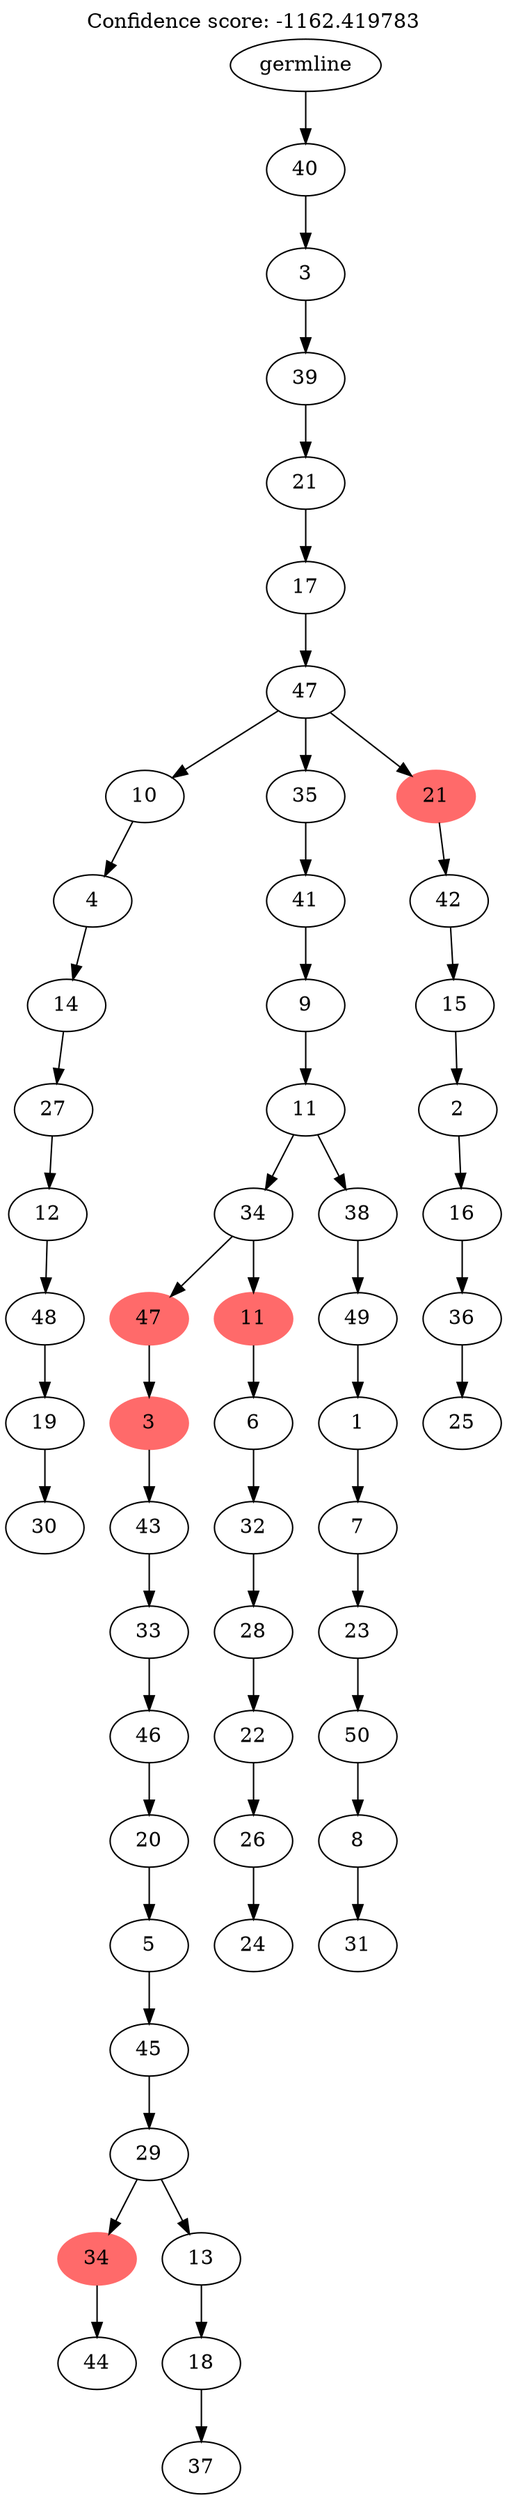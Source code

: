 digraph g {
	"54" -> "55";
	"55" [label="30"];
	"53" -> "54";
	"54" [label="19"];
	"52" -> "53";
	"53" [label="48"];
	"51" -> "52";
	"52" [label="12"];
	"50" -> "51";
	"51" [label="27"];
	"49" -> "50";
	"50" [label="14"];
	"48" -> "49";
	"49" [label="4"];
	"46" -> "47";
	"47" [label="44"];
	"44" -> "45";
	"45" [label="37"];
	"43" -> "44";
	"44" [label="18"];
	"42" -> "43";
	"43" [label="13"];
	"42" -> "46";
	"46" [color=indianred1, style=filled, label="34"];
	"41" -> "42";
	"42" [label="29"];
	"40" -> "41";
	"41" [label="45"];
	"39" -> "40";
	"40" [label="5"];
	"38" -> "39";
	"39" [label="20"];
	"37" -> "38";
	"38" [label="46"];
	"36" -> "37";
	"37" [label="33"];
	"35" -> "36";
	"36" [label="43"];
	"34" -> "35";
	"35" [color=indianred1, style=filled, label="3"];
	"32" -> "33";
	"33" [label="24"];
	"31" -> "32";
	"32" [label="26"];
	"30" -> "31";
	"31" [label="22"];
	"29" -> "30";
	"30" [label="28"];
	"28" -> "29";
	"29" [label="32"];
	"27" -> "28";
	"28" [label="6"];
	"26" -> "27";
	"27" [color=indianred1, style=filled, label="11"];
	"26" -> "34";
	"34" [color=indianred1, style=filled, label="47"];
	"24" -> "25";
	"25" [label="31"];
	"23" -> "24";
	"24" [label="8"];
	"22" -> "23";
	"23" [label="50"];
	"21" -> "22";
	"22" [label="23"];
	"20" -> "21";
	"21" [label="7"];
	"19" -> "20";
	"20" [label="1"];
	"18" -> "19";
	"19" [label="49"];
	"17" -> "18";
	"18" [label="38"];
	"17" -> "26";
	"26" [label="34"];
	"16" -> "17";
	"17" [label="11"];
	"15" -> "16";
	"16" [label="9"];
	"14" -> "15";
	"15" [label="41"];
	"12" -> "13";
	"13" [label="25"];
	"11" -> "12";
	"12" [label="36"];
	"10" -> "11";
	"11" [label="16"];
	"9" -> "10";
	"10" [label="2"];
	"8" -> "9";
	"9" [label="15"];
	"7" -> "8";
	"8" [label="42"];
	"6" -> "7";
	"7" [color=indianred1, style=filled, label="21"];
	"6" -> "14";
	"14" [label="35"];
	"6" -> "48";
	"48" [label="10"];
	"5" -> "6";
	"6" [label="47"];
	"4" -> "5";
	"5" [label="17"];
	"3" -> "4";
	"4" [label="21"];
	"2" -> "3";
	"3" [label="39"];
	"1" -> "2";
	"2" [label="3"];
	"0" -> "1";
	"1" [label="40"];
	"0" [label="germline"];
	labelloc="t";
	label="Confidence score: -1162.419783";
}
